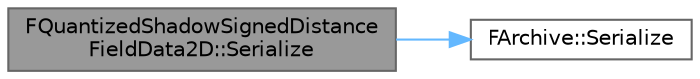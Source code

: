 digraph "FQuantizedShadowSignedDistanceFieldData2D::Serialize"
{
 // INTERACTIVE_SVG=YES
 // LATEX_PDF_SIZE
  bgcolor="transparent";
  edge [fontname=Helvetica,fontsize=10,labelfontname=Helvetica,labelfontsize=10];
  node [fontname=Helvetica,fontsize=10,shape=box,height=0.2,width=0.4];
  rankdir="LR";
  Node1 [id="Node000001",label="FQuantizedShadowSignedDistance\lFieldData2D::Serialize",height=0.2,width=0.4,color="gray40", fillcolor="grey60", style="filled", fontcolor="black",tooltip=" "];
  Node1 -> Node2 [id="edge1_Node000001_Node000002",color="steelblue1",style="solid",tooltip=" "];
  Node2 [id="Node000002",label="FArchive::Serialize",height=0.2,width=0.4,color="grey40", fillcolor="white", style="filled",URL="$d0/df8/classFArchive.html#a1b77ac849a9c855e80bd3a38de1d4944",tooltip=" "];
}
